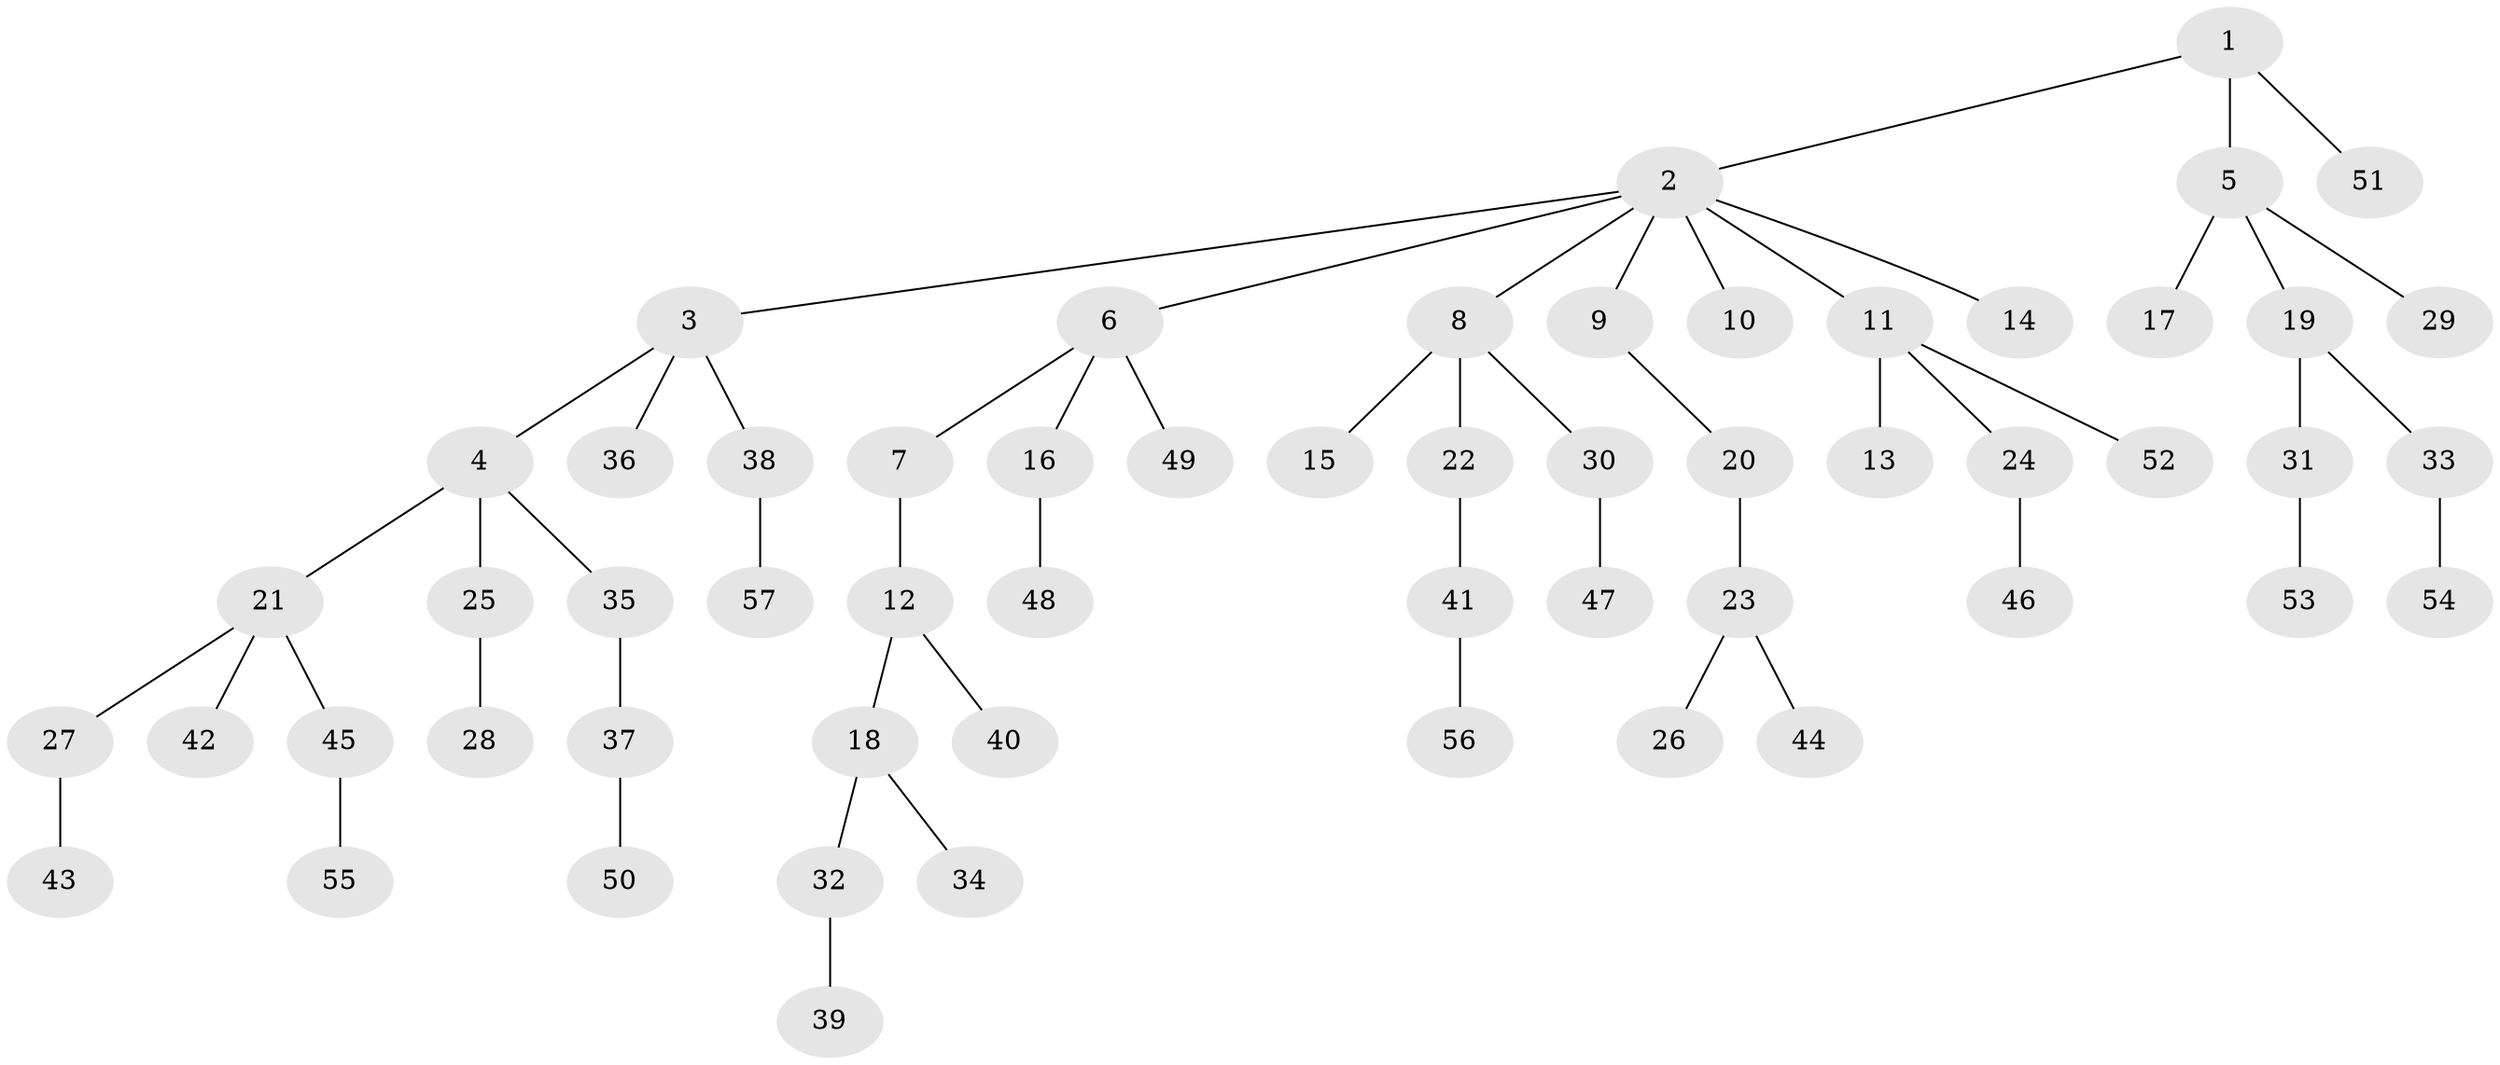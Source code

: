// coarse degree distribution, {2: 0.3235294117647059, 3: 0.029411764705882353, 1: 0.5882352941176471, 4: 0.029411764705882353, 17: 0.029411764705882353}
// Generated by graph-tools (version 1.1) at 2025/56/03/04/25 21:56:18]
// undirected, 57 vertices, 56 edges
graph export_dot {
graph [start="1"]
  node [color=gray90,style=filled];
  1;
  2;
  3;
  4;
  5;
  6;
  7;
  8;
  9;
  10;
  11;
  12;
  13;
  14;
  15;
  16;
  17;
  18;
  19;
  20;
  21;
  22;
  23;
  24;
  25;
  26;
  27;
  28;
  29;
  30;
  31;
  32;
  33;
  34;
  35;
  36;
  37;
  38;
  39;
  40;
  41;
  42;
  43;
  44;
  45;
  46;
  47;
  48;
  49;
  50;
  51;
  52;
  53;
  54;
  55;
  56;
  57;
  1 -- 2;
  1 -- 5;
  1 -- 51;
  2 -- 3;
  2 -- 6;
  2 -- 8;
  2 -- 9;
  2 -- 10;
  2 -- 11;
  2 -- 14;
  3 -- 4;
  3 -- 36;
  3 -- 38;
  4 -- 21;
  4 -- 25;
  4 -- 35;
  5 -- 17;
  5 -- 19;
  5 -- 29;
  6 -- 7;
  6 -- 16;
  6 -- 49;
  7 -- 12;
  8 -- 15;
  8 -- 22;
  8 -- 30;
  9 -- 20;
  11 -- 13;
  11 -- 24;
  11 -- 52;
  12 -- 18;
  12 -- 40;
  16 -- 48;
  18 -- 32;
  18 -- 34;
  19 -- 31;
  19 -- 33;
  20 -- 23;
  21 -- 27;
  21 -- 42;
  21 -- 45;
  22 -- 41;
  23 -- 26;
  23 -- 44;
  24 -- 46;
  25 -- 28;
  27 -- 43;
  30 -- 47;
  31 -- 53;
  32 -- 39;
  33 -- 54;
  35 -- 37;
  37 -- 50;
  38 -- 57;
  41 -- 56;
  45 -- 55;
}
